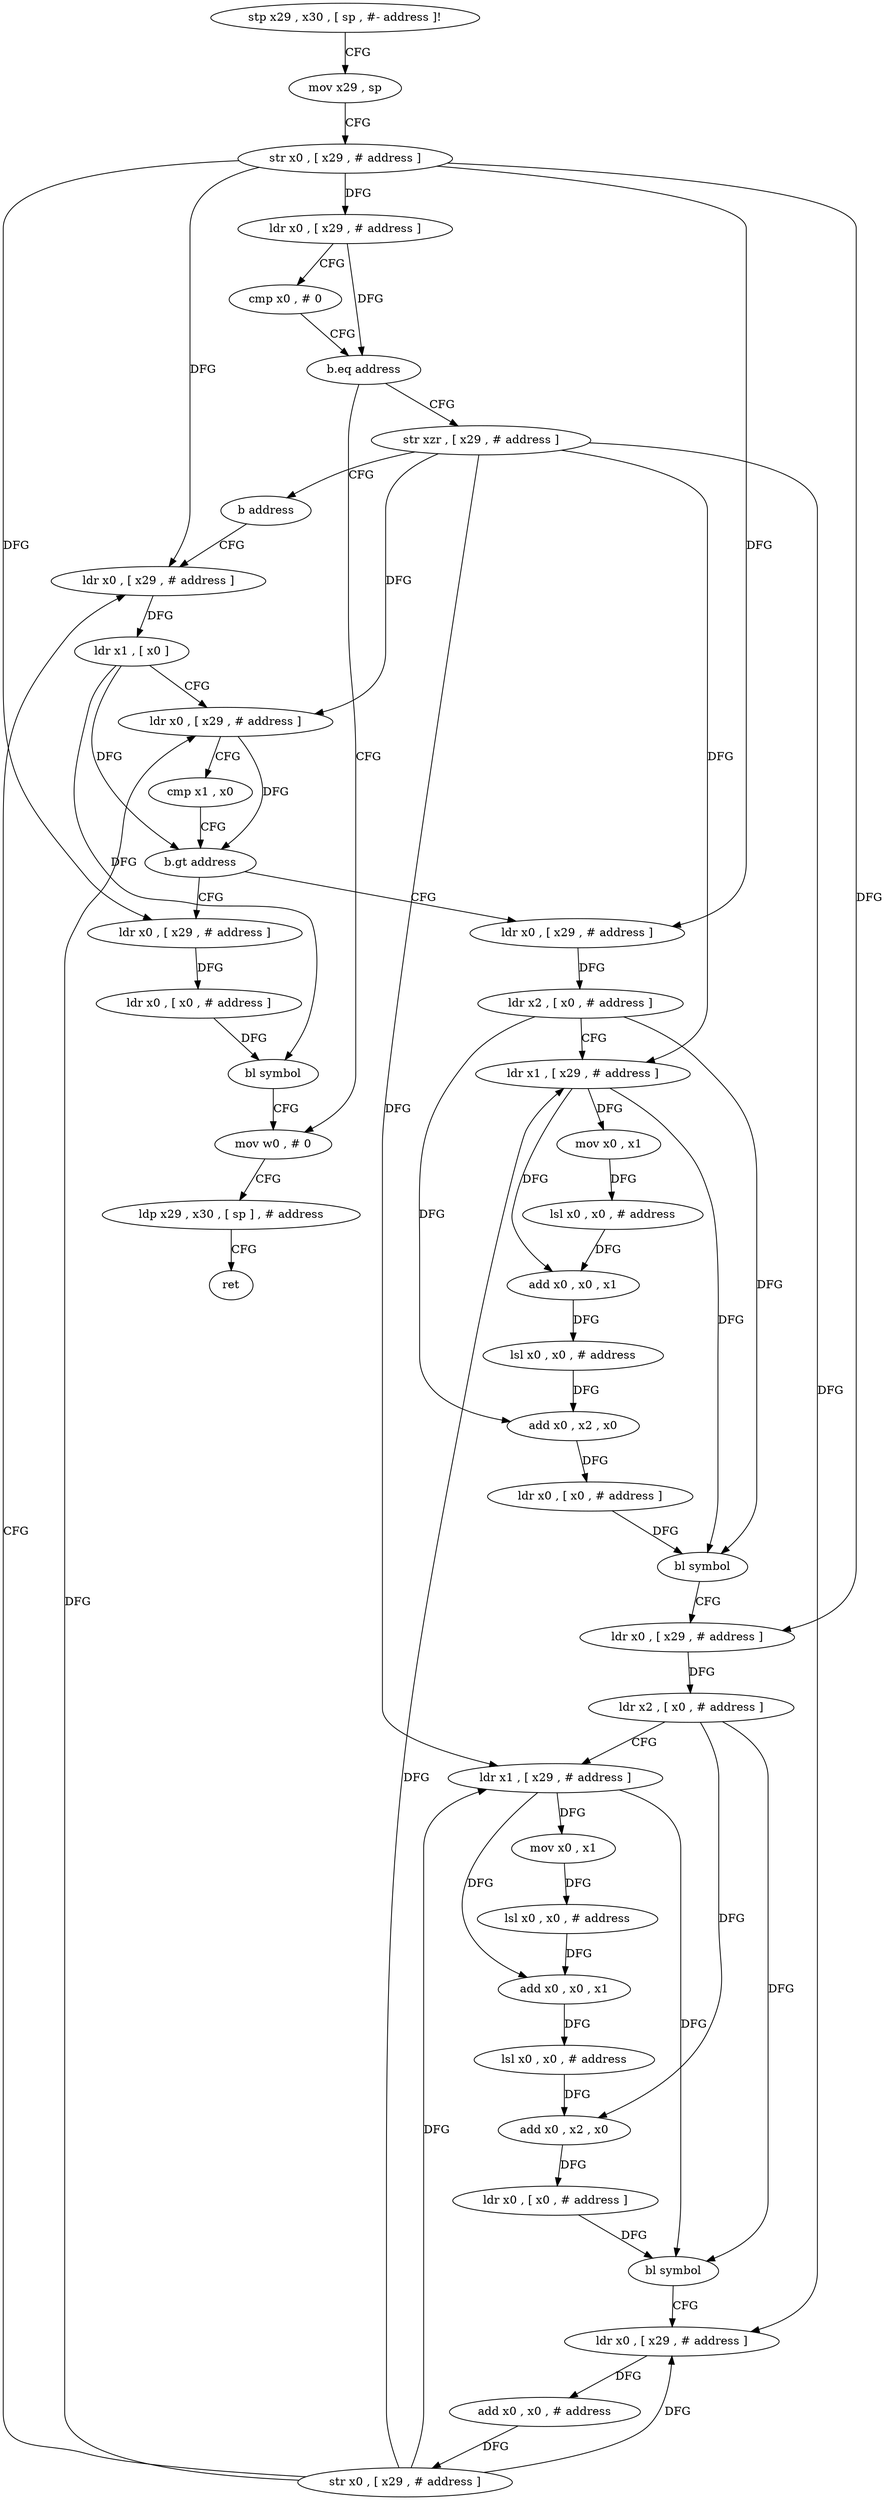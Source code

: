 digraph "func" {
"362544" [label = "stp x29 , x30 , [ sp , #- address ]!" ]
"362548" [label = "mov x29 , sp" ]
"362552" [label = "str x0 , [ x29 , # address ]" ]
"362556" [label = "ldr x0 , [ x29 , # address ]" ]
"362560" [label = "cmp x0 , # 0" ]
"362564" [label = "b.eq address" ]
"362700" [label = "mov w0 , # 0" ]
"362568" [label = "str xzr , [ x29 , # address ]" ]
"362704" [label = "ldp x29 , x30 , [ sp ] , # address" ]
"362708" [label = "ret" ]
"362572" [label = "b address" ]
"362668" [label = "ldr x0 , [ x29 , # address ]" ]
"362672" [label = "ldr x1 , [ x0 ]" ]
"362676" [label = "ldr x0 , [ x29 , # address ]" ]
"362680" [label = "cmp x1 , x0" ]
"362684" [label = "b.gt address" ]
"362576" [label = "ldr x0 , [ x29 , # address ]" ]
"362688" [label = "ldr x0 , [ x29 , # address ]" ]
"362580" [label = "ldr x2 , [ x0 , # address ]" ]
"362584" [label = "ldr x1 , [ x29 , # address ]" ]
"362588" [label = "mov x0 , x1" ]
"362592" [label = "lsl x0 , x0 , # address" ]
"362596" [label = "add x0 , x0 , x1" ]
"362600" [label = "lsl x0 , x0 , # address" ]
"362604" [label = "add x0 , x2 , x0" ]
"362608" [label = "ldr x0 , [ x0 , # address ]" ]
"362612" [label = "bl symbol" ]
"362616" [label = "ldr x0 , [ x29 , # address ]" ]
"362620" [label = "ldr x2 , [ x0 , # address ]" ]
"362624" [label = "ldr x1 , [ x29 , # address ]" ]
"362628" [label = "mov x0 , x1" ]
"362632" [label = "lsl x0 , x0 , # address" ]
"362636" [label = "add x0 , x0 , x1" ]
"362640" [label = "lsl x0 , x0 , # address" ]
"362644" [label = "add x0 , x2 , x0" ]
"362648" [label = "ldr x0 , [ x0 , # address ]" ]
"362652" [label = "bl symbol" ]
"362656" [label = "ldr x0 , [ x29 , # address ]" ]
"362660" [label = "add x0 , x0 , # address" ]
"362664" [label = "str x0 , [ x29 , # address ]" ]
"362692" [label = "ldr x0 , [ x0 , # address ]" ]
"362696" [label = "bl symbol" ]
"362544" -> "362548" [ label = "CFG" ]
"362548" -> "362552" [ label = "CFG" ]
"362552" -> "362556" [ label = "DFG" ]
"362552" -> "362668" [ label = "DFG" ]
"362552" -> "362576" [ label = "DFG" ]
"362552" -> "362616" [ label = "DFG" ]
"362552" -> "362688" [ label = "DFG" ]
"362556" -> "362560" [ label = "CFG" ]
"362556" -> "362564" [ label = "DFG" ]
"362560" -> "362564" [ label = "CFG" ]
"362564" -> "362700" [ label = "CFG" ]
"362564" -> "362568" [ label = "CFG" ]
"362700" -> "362704" [ label = "CFG" ]
"362568" -> "362572" [ label = "CFG" ]
"362568" -> "362676" [ label = "DFG" ]
"362568" -> "362584" [ label = "DFG" ]
"362568" -> "362624" [ label = "DFG" ]
"362568" -> "362656" [ label = "DFG" ]
"362704" -> "362708" [ label = "CFG" ]
"362572" -> "362668" [ label = "CFG" ]
"362668" -> "362672" [ label = "DFG" ]
"362672" -> "362676" [ label = "CFG" ]
"362672" -> "362684" [ label = "DFG" ]
"362672" -> "362696" [ label = "DFG" ]
"362676" -> "362680" [ label = "CFG" ]
"362676" -> "362684" [ label = "DFG" ]
"362680" -> "362684" [ label = "CFG" ]
"362684" -> "362576" [ label = "CFG" ]
"362684" -> "362688" [ label = "CFG" ]
"362576" -> "362580" [ label = "DFG" ]
"362688" -> "362692" [ label = "DFG" ]
"362580" -> "362584" [ label = "CFG" ]
"362580" -> "362604" [ label = "DFG" ]
"362580" -> "362612" [ label = "DFG" ]
"362584" -> "362588" [ label = "DFG" ]
"362584" -> "362596" [ label = "DFG" ]
"362584" -> "362612" [ label = "DFG" ]
"362588" -> "362592" [ label = "DFG" ]
"362592" -> "362596" [ label = "DFG" ]
"362596" -> "362600" [ label = "DFG" ]
"362600" -> "362604" [ label = "DFG" ]
"362604" -> "362608" [ label = "DFG" ]
"362608" -> "362612" [ label = "DFG" ]
"362612" -> "362616" [ label = "CFG" ]
"362616" -> "362620" [ label = "DFG" ]
"362620" -> "362624" [ label = "CFG" ]
"362620" -> "362644" [ label = "DFG" ]
"362620" -> "362652" [ label = "DFG" ]
"362624" -> "362628" [ label = "DFG" ]
"362624" -> "362636" [ label = "DFG" ]
"362624" -> "362652" [ label = "DFG" ]
"362628" -> "362632" [ label = "DFG" ]
"362632" -> "362636" [ label = "DFG" ]
"362636" -> "362640" [ label = "DFG" ]
"362640" -> "362644" [ label = "DFG" ]
"362644" -> "362648" [ label = "DFG" ]
"362648" -> "362652" [ label = "DFG" ]
"362652" -> "362656" [ label = "CFG" ]
"362656" -> "362660" [ label = "DFG" ]
"362660" -> "362664" [ label = "DFG" ]
"362664" -> "362668" [ label = "CFG" ]
"362664" -> "362676" [ label = "DFG" ]
"362664" -> "362584" [ label = "DFG" ]
"362664" -> "362624" [ label = "DFG" ]
"362664" -> "362656" [ label = "DFG" ]
"362692" -> "362696" [ label = "DFG" ]
"362696" -> "362700" [ label = "CFG" ]
}
